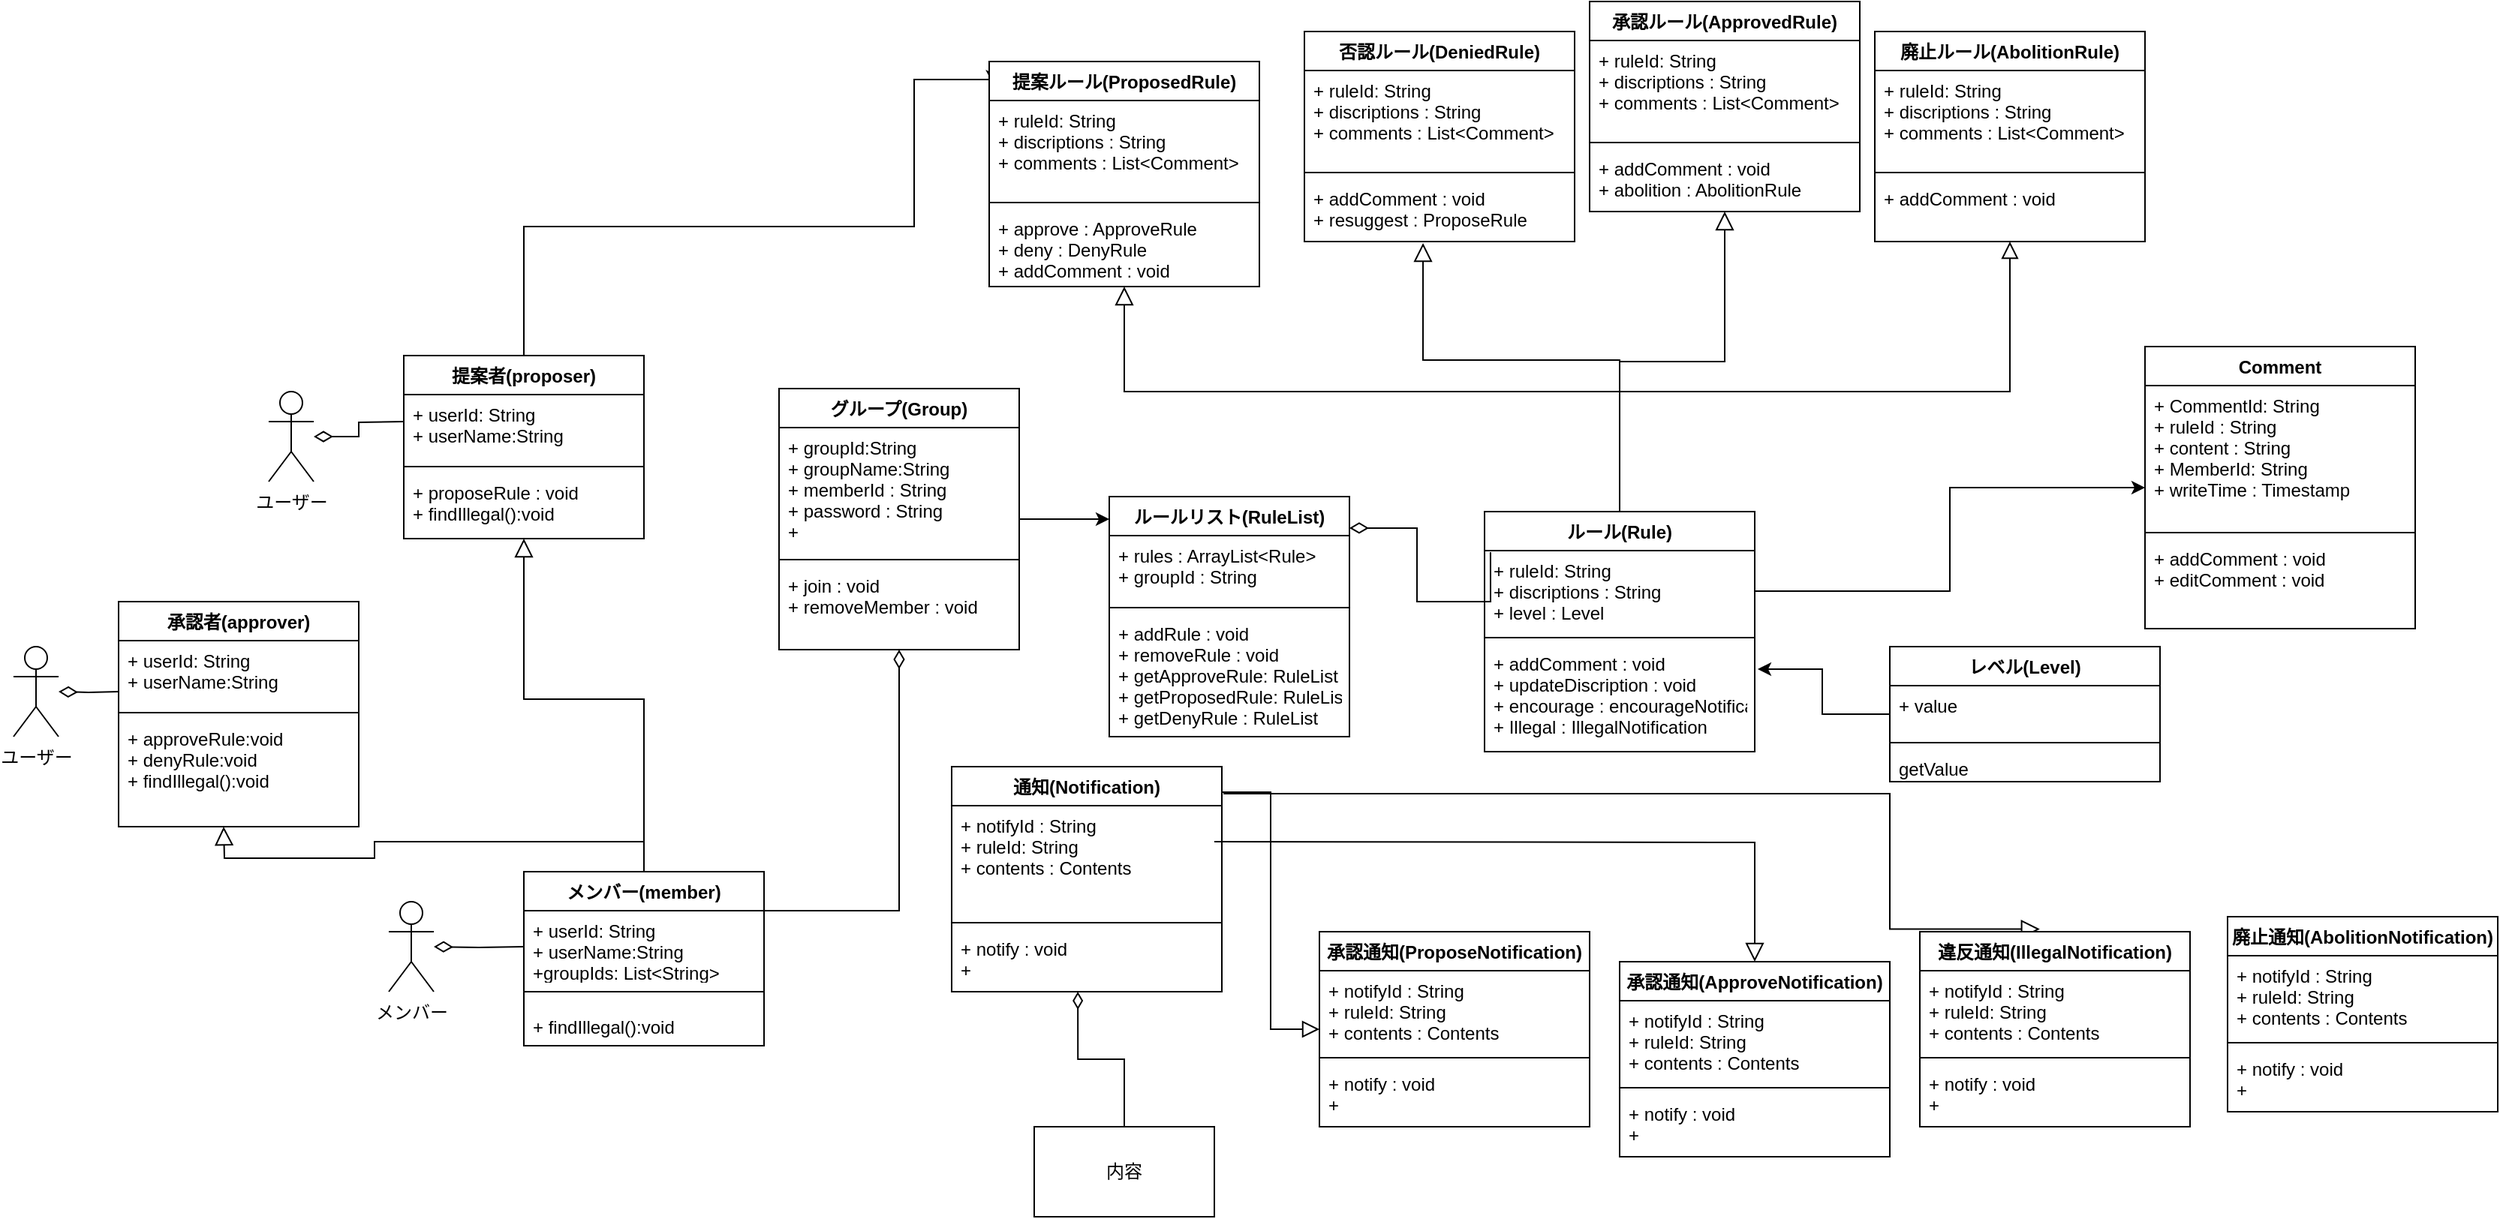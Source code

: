 <mxfile version="20.0.3" type="github">
  <diagram id="R2lEEEUBdFMjLlhIrx00" name="ドメインモデル図">
    <mxGraphModel dx="2036" dy="1712" grid="1" gridSize="10" guides="1" tooltips="1" connect="1" arrows="1" fold="1" page="1" pageScale="1" pageWidth="850" pageHeight="1100" math="0" shadow="0" extFonts="Permanent Marker^https://fonts.googleapis.com/css?family=Permanent+Marker">
      <root>
        <mxCell id="0" />
        <mxCell id="1" parent="0" />
        <mxCell id="-lfu1qbJymrr4VfXlg2W-14" style="edgeStyle=orthogonalEdgeStyle;rounded=0;orthogonalLoop=1;jettySize=auto;html=1;endArrow=diamondThin;endFill=0;endSize=10;" parent="1" target="-lfu1qbJymrr4VfXlg2W-4" edge="1">
          <mxGeometry relative="1" as="geometry">
            <mxPoint x="-130" y="270" as="sourcePoint" />
          </mxGeometry>
        </mxCell>
        <mxCell id="-lfu1qbJymrr4VfXlg2W-29" style="edgeStyle=orthogonalEdgeStyle;rounded=0;orthogonalLoop=1;jettySize=auto;html=1;endArrow=diamondThin;endFill=0;endSize=10;" parent="1" target="-lfu1qbJymrr4VfXlg2W-15" edge="1">
          <mxGeometry relative="1" as="geometry">
            <mxPoint x="60" y="90" as="sourcePoint" />
          </mxGeometry>
        </mxCell>
        <mxCell id="-lfu1qbJymrr4VfXlg2W-4" value="ユーザー" style="shape=umlActor;verticalLabelPosition=bottom;verticalAlign=top;html=1;outlineConnect=0;" parent="1" vertex="1">
          <mxGeometry x="-200" y="240" width="30" height="60" as="geometry" />
        </mxCell>
        <mxCell id="-lfu1qbJymrr4VfXlg2W-10" style="edgeStyle=orthogonalEdgeStyle;rounded=0;orthogonalLoop=1;jettySize=auto;html=1;entryX=1;entryY=0.131;entryDx=0;entryDy=0;endArrow=diamondThin;endFill=0;endSize=10;entryPerimeter=0;exitX=0.022;exitY=0.019;exitDx=0;exitDy=0;exitPerimeter=0;" parent="1" source="LZkpbplSb4T8Yxe4WdQG-29" target="LZkpbplSb4T8Yxe4WdQG-19" edge="1">
          <mxGeometry relative="1" as="geometry">
            <mxPoint x="780" y="128" as="sourcePoint" />
            <mxPoint x="490" y="120" as="targetPoint" />
            <Array as="points">
              <mxPoint x="784" y="210" />
              <mxPoint x="735" y="210" />
              <mxPoint x="735" y="161" />
            </Array>
          </mxGeometry>
        </mxCell>
        <mxCell id="-lfu1qbJymrr4VfXlg2W-51" style="edgeStyle=orthogonalEdgeStyle;rounded=0;orthogonalLoop=1;jettySize=auto;html=1;entryX=0.5;entryY=1;entryDx=0;entryDy=0;endArrow=block;endFill=0;endSize=10;entryPerimeter=0;" parent="1" source="LZkpbplSb4T8Yxe4WdQG-28" target="LZkpbplSb4T8Yxe4WdQG-39" edge="1">
          <mxGeometry relative="1" as="geometry">
            <mxPoint x="840" y="98" as="sourcePoint" />
            <mxPoint x="880" y="-90" as="targetPoint" />
          </mxGeometry>
        </mxCell>
        <mxCell id="-lfu1qbJymrr4VfXlg2W-53" style="edgeStyle=orthogonalEdgeStyle;rounded=0;orthogonalLoop=1;jettySize=auto;html=1;endArrow=block;endFill=0;endSize=10;entryX=0.439;entryY=1.024;entryDx=0;entryDy=0;entryPerimeter=0;" parent="1" target="LZkpbplSb4T8Yxe4WdQG-35" edge="1">
          <mxGeometry relative="1" as="geometry">
            <mxPoint x="870" y="150" as="sourcePoint" />
            <mxPoint x="710" y="-90" as="targetPoint" />
            <Array as="points">
              <mxPoint x="870" y="128" />
              <mxPoint x="870" y="49" />
              <mxPoint x="739" y="49" />
            </Array>
          </mxGeometry>
        </mxCell>
        <mxCell id="-lfu1qbJymrr4VfXlg2W-55" style="edgeStyle=orthogonalEdgeStyle;rounded=0;orthogonalLoop=1;jettySize=auto;html=1;entryX=0.5;entryY=1;entryDx=0;entryDy=0;endArrow=block;endFill=0;endSize=10;exitX=0.5;exitY=0;exitDx=0;exitDy=0;" parent="1" source="LZkpbplSb4T8Yxe4WdQG-28" target="LZkpbplSb4T8Yxe4WdQG-23" edge="1">
          <mxGeometry relative="1" as="geometry">
            <mxPoint x="780" y="128" as="sourcePoint" />
            <mxPoint x="590" y="-30" as="targetPoint" />
            <Array as="points">
              <mxPoint x="870" y="70" />
              <mxPoint x="540" y="70" />
            </Array>
          </mxGeometry>
        </mxCell>
        <mxCell id="SwidQcsUc46jRZbSCklb-14" style="edgeStyle=orthogonalEdgeStyle;rounded=0;orthogonalLoop=1;jettySize=auto;html=1;endArrow=block;endFill=0;endSize=9;strokeWidth=1;exitX=0.5;exitY=0;exitDx=0;exitDy=0;" parent="1" source="LZkpbplSb4T8Yxe4WdQG-28" target="LZkpbplSb4T8Yxe4WdQG-43" edge="1">
          <mxGeometry relative="1" as="geometry">
            <Array as="points">
              <mxPoint x="870" y="70" />
              <mxPoint x="1130" y="70" />
            </Array>
            <mxPoint x="780" y="60" as="sourcePoint" />
            <mxPoint x="1200" y="-90" as="targetPoint" />
          </mxGeometry>
        </mxCell>
        <mxCell id="-lfu1qbJymrr4VfXlg2W-15" value="ユーザー" style="shape=umlActor;verticalLabelPosition=bottom;verticalAlign=top;html=1;outlineConnect=0;" parent="1" vertex="1">
          <mxGeometry x="-30" y="70" width="30" height="60" as="geometry" />
        </mxCell>
        <mxCell id="-lfu1qbJymrr4VfXlg2W-22" value="メンバー" style="shape=umlActor;verticalLabelPosition=bottom;verticalAlign=top;html=1;outlineConnect=0;" parent="1" vertex="1">
          <mxGeometry x="50" y="410" width="30" height="60" as="geometry" />
        </mxCell>
        <mxCell id="-lfu1qbJymrr4VfXlg2W-38" style="edgeStyle=orthogonalEdgeStyle;rounded=0;orthogonalLoop=1;jettySize=auto;html=1;endArrow=diamondThin;endFill=0;endSize=10;exitX=1;exitY=0.25;exitDx=0;exitDy=0;entryX=0.5;entryY=1;entryDx=0;entryDy=0;" parent="1" source="LZkpbplSb4T8Yxe4WdQG-1" edge="1" target="LZkpbplSb4T8Yxe4WdQG-14">
          <mxGeometry relative="1" as="geometry">
            <mxPoint x="200" y="400" as="sourcePoint" />
            <mxPoint x="380" y="150" as="targetPoint" />
            <Array as="points">
              <mxPoint x="390" y="416" />
            </Array>
          </mxGeometry>
        </mxCell>
        <mxCell id="-lfu1qbJymrr4VfXlg2W-48" style="edgeStyle=orthogonalEdgeStyle;rounded=0;orthogonalLoop=1;jettySize=auto;html=1;endArrow=block;endFill=0;endSize=10;entryX=0.5;entryY=0;entryDx=0;entryDy=0;" parent="1" target="LZkpbplSb4T8Yxe4WdQG-65" edge="1">
          <mxGeometry relative="1" as="geometry">
            <mxPoint x="600" y="370" as="sourcePoint" />
            <mxPoint x="890" y="470" as="targetPoint" />
          </mxGeometry>
        </mxCell>
        <mxCell id="-lfu1qbJymrr4VfXlg2W-49" style="edgeStyle=orthogonalEdgeStyle;rounded=0;orthogonalLoop=1;jettySize=auto;html=1;endArrow=block;endFill=0;endSize=10;exitX=1.006;exitY=0.12;exitDx=0;exitDy=0;exitPerimeter=0;entryX=0.444;entryY=-0.013;entryDx=0;entryDy=0;entryPerimeter=0;" parent="1" source="LZkpbplSb4T8Yxe4WdQG-57" target="LZkpbplSb4T8Yxe4WdQG-61" edge="1">
          <mxGeometry relative="1" as="geometry">
            <mxPoint x="600" y="370" as="sourcePoint" />
            <mxPoint x="1050" y="410" as="targetPoint" />
            <Array as="points">
              <mxPoint x="1050" y="338" />
            </Array>
          </mxGeometry>
        </mxCell>
        <mxCell id="SwidQcsUc46jRZbSCklb-10" style="edgeStyle=orthogonalEdgeStyle;rounded=0;orthogonalLoop=1;jettySize=auto;html=1;endArrow=block;endFill=0;endSize=9;strokeWidth=1;exitX=1;exitY=0.113;exitDx=0;exitDy=0;exitPerimeter=0;" parent="1" source="LZkpbplSb4T8Yxe4WdQG-57" target="LZkpbplSb4T8Yxe4WdQG-69" edge="1">
          <mxGeometry relative="1" as="geometry">
            <mxPoint x="600" y="370" as="sourcePoint" />
            <mxPoint x="740" y="460" as="targetPoint" />
          </mxGeometry>
        </mxCell>
        <mxCell id="-lfu1qbJymrr4VfXlg2W-32" style="edgeStyle=orthogonalEdgeStyle;rounded=0;orthogonalLoop=1;jettySize=auto;html=1;endArrow=diamondThin;endFill=0;endSize=10;" parent="1" target="-lfu1qbJymrr4VfXlg2W-22" edge="1">
          <mxGeometry relative="1" as="geometry">
            <mxPoint x="140" y="440" as="sourcePoint" />
          </mxGeometry>
        </mxCell>
        <mxCell id="-lfu1qbJymrr4VfXlg2W-56" style="edgeStyle=orthogonalEdgeStyle;rounded=0;orthogonalLoop=1;jettySize=auto;html=1;endArrow=block;endFill=0;endSize=10;exitX=0.5;exitY=0;exitDx=0;exitDy=0;" parent="1" source="LZkpbplSb4T8Yxe4WdQG-1" edge="1">
          <mxGeometry relative="1" as="geometry">
            <mxPoint x="-60" y="360" as="targetPoint" />
          </mxGeometry>
        </mxCell>
        <mxCell id="-lfu1qbJymrr4VfXlg2W-57" style="edgeStyle=orthogonalEdgeStyle;rounded=0;orthogonalLoop=1;jettySize=auto;html=1;entryX=0.5;entryY=1;entryDx=0;entryDy=0;endArrow=block;endFill=0;endSize=10;exitX=0.5;exitY=0;exitDx=0;exitDy=0;" parent="1" source="LZkpbplSb4T8Yxe4WdQG-1" target="LZkpbplSb4T8Yxe4WdQG-10" edge="1">
          <mxGeometry relative="1" as="geometry">
            <Array as="points">
              <mxPoint x="220" y="275" />
              <mxPoint x="140" y="275" />
            </Array>
            <mxPoint x="140" y="130" as="targetPoint" />
          </mxGeometry>
        </mxCell>
        <mxCell id="SwidQcsUc46jRZbSCklb-4" style="edgeStyle=orthogonalEdgeStyle;rounded=0;orthogonalLoop=1;jettySize=auto;html=1;entryX=0.467;entryY=1;entryDx=0;entryDy=0;endArrow=diamondThin;endFill=0;endSize=9;entryPerimeter=0;" parent="1" source="SwidQcsUc46jRZbSCklb-3" target="LZkpbplSb4T8Yxe4WdQG-60" edge="1">
          <mxGeometry relative="1" as="geometry">
            <mxPoint x="540" y="400" as="targetPoint" />
          </mxGeometry>
        </mxCell>
        <mxCell id="SwidQcsUc46jRZbSCklb-3" value="内容" style="rounded=0;whiteSpace=wrap;html=1;" parent="1" vertex="1">
          <mxGeometry x="480" y="560" width="120" height="60" as="geometry" />
        </mxCell>
        <mxCell id="LZkpbplSb4T8Yxe4WdQG-1" value="メンバー(member)&#xa;" style="swimlane;fontStyle=1;align=center;verticalAlign=top;childLayout=stackLayout;horizontal=1;startSize=26;horizontalStack=0;resizeParent=1;resizeParentMax=0;resizeLast=0;collapsible=1;marginBottom=0;" vertex="1" parent="1">
          <mxGeometry x="140" y="390" width="160" height="116" as="geometry" />
        </mxCell>
        <mxCell id="LZkpbplSb4T8Yxe4WdQG-2" value="+ userId: String&#xa;+ userName:String&#xa;+groupIds: List&lt;String&gt;&#xa;&#xa;&#xa;" style="text;strokeColor=none;fillColor=none;align=left;verticalAlign=top;spacingLeft=4;spacingRight=4;overflow=hidden;rotatable=0;points=[[0,0.5],[1,0.5]];portConstraint=eastwest;" vertex="1" parent="LZkpbplSb4T8Yxe4WdQG-1">
          <mxGeometry y="26" width="160" height="44" as="geometry" />
        </mxCell>
        <mxCell id="LZkpbplSb4T8Yxe4WdQG-3" value="" style="line;strokeWidth=1;fillColor=none;align=left;verticalAlign=middle;spacingTop=-1;spacingLeft=3;spacingRight=3;rotatable=0;labelPosition=right;points=[];portConstraint=eastwest;" vertex="1" parent="LZkpbplSb4T8Yxe4WdQG-1">
          <mxGeometry y="70" width="160" height="20" as="geometry" />
        </mxCell>
        <mxCell id="LZkpbplSb4T8Yxe4WdQG-4" value="+ findIllegal():void" style="text;strokeColor=none;fillColor=none;align=left;verticalAlign=top;spacingLeft=4;spacingRight=4;overflow=hidden;rotatable=0;points=[[0,0.5],[1,0.5]];portConstraint=eastwest;" vertex="1" parent="LZkpbplSb4T8Yxe4WdQG-1">
          <mxGeometry y="90" width="160" height="26" as="geometry" />
        </mxCell>
        <mxCell id="LZkpbplSb4T8Yxe4WdQG-6" value="承認者(approver)" style="swimlane;fontStyle=1;align=center;verticalAlign=top;childLayout=stackLayout;horizontal=1;startSize=26;horizontalStack=0;resizeParent=1;resizeParentMax=0;resizeLast=0;collapsible=1;marginBottom=0;" vertex="1" parent="1">
          <mxGeometry x="-130" y="210" width="160" height="150" as="geometry" />
        </mxCell>
        <mxCell id="LZkpbplSb4T8Yxe4WdQG-7" value="+ userId: String&#xa;+ userName:String&#xa;" style="text;strokeColor=none;fillColor=none;align=left;verticalAlign=top;spacingLeft=4;spacingRight=4;overflow=hidden;rotatable=0;points=[[0,0.5],[1,0.5]];portConstraint=eastwest;" vertex="1" parent="LZkpbplSb4T8Yxe4WdQG-6">
          <mxGeometry y="26" width="160" height="44" as="geometry" />
        </mxCell>
        <mxCell id="LZkpbplSb4T8Yxe4WdQG-8" value="" style="line;strokeWidth=1;fillColor=none;align=left;verticalAlign=middle;spacingTop=-1;spacingLeft=3;spacingRight=3;rotatable=0;labelPosition=right;points=[];portConstraint=eastwest;" vertex="1" parent="LZkpbplSb4T8Yxe4WdQG-6">
          <mxGeometry y="70" width="160" height="8" as="geometry" />
        </mxCell>
        <mxCell id="LZkpbplSb4T8Yxe4WdQG-9" value="+ approveRule:void&#xa;+ denyRule:void&#xa;+ findIllegal():void" style="text;strokeColor=none;fillColor=none;align=left;verticalAlign=top;spacingLeft=4;spacingRight=4;overflow=hidden;rotatable=0;points=[[0,0.5],[1,0.5]];portConstraint=eastwest;" vertex="1" parent="LZkpbplSb4T8Yxe4WdQG-6">
          <mxGeometry y="78" width="160" height="72" as="geometry" />
        </mxCell>
        <mxCell id="LZkpbplSb4T8Yxe4WdQG-27" style="edgeStyle=orthogonalEdgeStyle;rounded=0;orthogonalLoop=1;jettySize=auto;html=1;entryX=0.013;entryY=0.098;entryDx=0;entryDy=0;entryPerimeter=0;" edge="1" parent="1" source="LZkpbplSb4T8Yxe4WdQG-10" target="LZkpbplSb4T8Yxe4WdQG-23">
          <mxGeometry relative="1" as="geometry">
            <Array as="points">
              <mxPoint x="140" y="-40" />
              <mxPoint x="400" y="-40" />
              <mxPoint x="400" y="-138" />
            </Array>
          </mxGeometry>
        </mxCell>
        <mxCell id="LZkpbplSb4T8Yxe4WdQG-10" value="提案者(proposer)" style="swimlane;fontStyle=1;align=center;verticalAlign=top;childLayout=stackLayout;horizontal=1;startSize=26;horizontalStack=0;resizeParent=1;resizeParentMax=0;resizeLast=0;collapsible=1;marginBottom=0;" vertex="1" parent="1">
          <mxGeometry x="60" y="46" width="160" height="122" as="geometry" />
        </mxCell>
        <mxCell id="LZkpbplSb4T8Yxe4WdQG-11" value="+ userId: String&#xa;+ userName:String&#xa;" style="text;strokeColor=none;fillColor=none;align=left;verticalAlign=top;spacingLeft=4;spacingRight=4;overflow=hidden;rotatable=0;points=[[0,0.5],[1,0.5]];portConstraint=eastwest;" vertex="1" parent="LZkpbplSb4T8Yxe4WdQG-10">
          <mxGeometry y="26" width="160" height="44" as="geometry" />
        </mxCell>
        <mxCell id="LZkpbplSb4T8Yxe4WdQG-12" value="" style="line;strokeWidth=1;fillColor=none;align=left;verticalAlign=middle;spacingTop=-1;spacingLeft=3;spacingRight=3;rotatable=0;labelPosition=right;points=[];portConstraint=eastwest;" vertex="1" parent="LZkpbplSb4T8Yxe4WdQG-10">
          <mxGeometry y="70" width="160" height="8" as="geometry" />
        </mxCell>
        <mxCell id="LZkpbplSb4T8Yxe4WdQG-13" value="+ proposeRule : void&#xa;+ findIllegal():void" style="text;strokeColor=none;fillColor=none;align=left;verticalAlign=top;spacingLeft=4;spacingRight=4;overflow=hidden;rotatable=0;points=[[0,0.5],[1,0.5]];portConstraint=eastwest;" vertex="1" parent="LZkpbplSb4T8Yxe4WdQG-10">
          <mxGeometry y="78" width="160" height="44" as="geometry" />
        </mxCell>
        <mxCell id="LZkpbplSb4T8Yxe4WdQG-52" style="edgeStyle=orthogonalEdgeStyle;rounded=0;orthogonalLoop=1;jettySize=auto;html=1;entryX=0;entryY=0.094;entryDx=0;entryDy=0;entryPerimeter=0;" edge="1" parent="1" source="LZkpbplSb4T8Yxe4WdQG-14" target="LZkpbplSb4T8Yxe4WdQG-19">
          <mxGeometry relative="1" as="geometry" />
        </mxCell>
        <mxCell id="LZkpbplSb4T8Yxe4WdQG-14" value="グループ(Group)" style="swimlane;fontStyle=1;align=center;verticalAlign=top;childLayout=stackLayout;horizontal=1;startSize=26;horizontalStack=0;resizeParent=1;resizeParentMax=0;resizeLast=0;collapsible=1;marginBottom=0;" vertex="1" parent="1">
          <mxGeometry x="310" y="68" width="160" height="174" as="geometry" />
        </mxCell>
        <mxCell id="LZkpbplSb4T8Yxe4WdQG-15" value="+ groupId:String&#xa;+ groupName:String&#xa;+ memberId : String&#xa;+ password : String&#xa;+ &#xa;&#xa;&#xa;&#xa;&#xa;" style="text;strokeColor=none;fillColor=none;align=left;verticalAlign=top;spacingLeft=4;spacingRight=4;overflow=hidden;rotatable=0;points=[[0,0.5],[1,0.5]];portConstraint=eastwest;" vertex="1" parent="LZkpbplSb4T8Yxe4WdQG-14">
          <mxGeometry y="26" width="160" height="84" as="geometry" />
        </mxCell>
        <mxCell id="LZkpbplSb4T8Yxe4WdQG-16" value="" style="line;strokeWidth=1;fillColor=none;align=left;verticalAlign=middle;spacingTop=-1;spacingLeft=3;spacingRight=3;rotatable=0;labelPosition=right;points=[];portConstraint=eastwest;" vertex="1" parent="LZkpbplSb4T8Yxe4WdQG-14">
          <mxGeometry y="110" width="160" height="8" as="geometry" />
        </mxCell>
        <mxCell id="LZkpbplSb4T8Yxe4WdQG-17" value="+ join : void&#xa;+ removeMember : void&#xa;&#xa;" style="text;strokeColor=none;fillColor=none;align=left;verticalAlign=top;spacingLeft=4;spacingRight=4;overflow=hidden;rotatable=0;points=[[0,0.5],[1,0.5]];portConstraint=eastwest;" vertex="1" parent="LZkpbplSb4T8Yxe4WdQG-14">
          <mxGeometry y="118" width="160" height="56" as="geometry" />
        </mxCell>
        <mxCell id="LZkpbplSb4T8Yxe4WdQG-19" value="ルールリスト(RuleList)" style="swimlane;fontStyle=1;align=center;verticalAlign=top;childLayout=stackLayout;horizontal=1;startSize=26;horizontalStack=0;resizeParent=1;resizeParentMax=0;resizeLast=0;collapsible=1;marginBottom=0;" vertex="1" parent="1">
          <mxGeometry x="530" y="140" width="160" height="160" as="geometry" />
        </mxCell>
        <mxCell id="LZkpbplSb4T8Yxe4WdQG-20" value="+ rules : ArrayList&lt;Rule&gt; &#xa;+ groupId : String&#xa;" style="text;strokeColor=none;fillColor=none;align=left;verticalAlign=top;spacingLeft=4;spacingRight=4;overflow=hidden;rotatable=0;points=[[0,0.5],[1,0.5]];portConstraint=eastwest;" vertex="1" parent="LZkpbplSb4T8Yxe4WdQG-19">
          <mxGeometry y="26" width="160" height="44" as="geometry" />
        </mxCell>
        <mxCell id="LZkpbplSb4T8Yxe4WdQG-21" value="" style="line;strokeWidth=1;fillColor=none;align=left;verticalAlign=middle;spacingTop=-1;spacingLeft=3;spacingRight=3;rotatable=0;labelPosition=right;points=[];portConstraint=eastwest;" vertex="1" parent="LZkpbplSb4T8Yxe4WdQG-19">
          <mxGeometry y="70" width="160" height="8" as="geometry" />
        </mxCell>
        <mxCell id="LZkpbplSb4T8Yxe4WdQG-22" value="+ addRule : void&#xa;+ removeRule : void&#xa;+ getApproveRule: RuleList&#xa;+ getProposedRule: RuleList&#xa;+ getDenyRule : RuleList" style="text;strokeColor=none;fillColor=none;align=left;verticalAlign=top;spacingLeft=4;spacingRight=4;overflow=hidden;rotatable=0;points=[[0,0.5],[1,0.5]];portConstraint=eastwest;" vertex="1" parent="LZkpbplSb4T8Yxe4WdQG-19">
          <mxGeometry y="78" width="160" height="82" as="geometry" />
        </mxCell>
        <mxCell id="LZkpbplSb4T8Yxe4WdQG-23" value="提案ルール(ProposedRule)" style="swimlane;fontStyle=1;align=center;verticalAlign=top;childLayout=stackLayout;horizontal=1;startSize=26;horizontalStack=0;resizeParent=1;resizeParentMax=0;resizeLast=0;collapsible=1;marginBottom=0;" vertex="1" parent="1">
          <mxGeometry x="450" y="-150" width="180" height="150" as="geometry" />
        </mxCell>
        <mxCell id="LZkpbplSb4T8Yxe4WdQG-24" value="+ ruleId: String&#xa;+ discriptions : String&#xa;+ comments : List&lt;Comment&gt;&#xa;&#xa;" style="text;strokeColor=none;fillColor=none;align=left;verticalAlign=top;spacingLeft=4;spacingRight=4;overflow=hidden;rotatable=0;points=[[0,0.5],[1,0.5]];portConstraint=eastwest;" vertex="1" parent="LZkpbplSb4T8Yxe4WdQG-23">
          <mxGeometry y="26" width="180" height="64" as="geometry" />
        </mxCell>
        <mxCell id="LZkpbplSb4T8Yxe4WdQG-25" value="" style="line;strokeWidth=1;fillColor=none;align=left;verticalAlign=middle;spacingTop=-1;spacingLeft=3;spacingRight=3;rotatable=0;labelPosition=right;points=[];portConstraint=eastwest;" vertex="1" parent="LZkpbplSb4T8Yxe4WdQG-23">
          <mxGeometry y="90" width="180" height="8" as="geometry" />
        </mxCell>
        <mxCell id="LZkpbplSb4T8Yxe4WdQG-26" value="+ approve : ApproveRule&#xa;+ deny : DenyRule&#xa;+ addComment : void&#xa;" style="text;strokeColor=none;fillColor=none;align=left;verticalAlign=top;spacingLeft=4;spacingRight=4;overflow=hidden;rotatable=0;points=[[0,0.5],[1,0.5]];portConstraint=eastwest;" vertex="1" parent="LZkpbplSb4T8Yxe4WdQG-23">
          <mxGeometry y="98" width="180" height="52" as="geometry" />
        </mxCell>
        <mxCell id="LZkpbplSb4T8Yxe4WdQG-28" value="ルール(Rule)" style="swimlane;fontStyle=1;align=center;verticalAlign=top;childLayout=stackLayout;horizontal=1;startSize=26;horizontalStack=0;resizeParent=1;resizeParentMax=0;resizeLast=0;collapsible=1;marginBottom=0;" vertex="1" parent="1">
          <mxGeometry x="780" y="150" width="180" height="160" as="geometry" />
        </mxCell>
        <mxCell id="LZkpbplSb4T8Yxe4WdQG-29" value="+ ruleId: String&#xa;+ discriptions : String&#xa;+ level : Level&#xa;" style="text;strokeColor=none;fillColor=none;align=left;verticalAlign=top;spacingLeft=4;spacingRight=4;overflow=hidden;rotatable=0;points=[[0,0.5],[1,0.5]];portConstraint=eastwest;" vertex="1" parent="LZkpbplSb4T8Yxe4WdQG-28">
          <mxGeometry y="26" width="180" height="54" as="geometry" />
        </mxCell>
        <mxCell id="LZkpbplSb4T8Yxe4WdQG-30" value="" style="line;strokeWidth=1;fillColor=none;align=left;verticalAlign=middle;spacingTop=-1;spacingLeft=3;spacingRight=3;rotatable=0;labelPosition=right;points=[];portConstraint=eastwest;" vertex="1" parent="LZkpbplSb4T8Yxe4WdQG-28">
          <mxGeometry y="80" width="180" height="8" as="geometry" />
        </mxCell>
        <mxCell id="LZkpbplSb4T8Yxe4WdQG-31" value="+ addComment : void&#xa;+ updateDiscription : void&#xa;+ encourage : encourageNotification&#xa;+ Illegal : IllegalNotification&#xa;&#xa; " style="text;strokeColor=none;fillColor=none;align=left;verticalAlign=top;spacingLeft=4;spacingRight=4;overflow=hidden;rotatable=0;points=[[0,0.5],[1,0.5]];portConstraint=eastwest;" vertex="1" parent="LZkpbplSb4T8Yxe4WdQG-28">
          <mxGeometry y="88" width="180" height="72" as="geometry" />
        </mxCell>
        <mxCell id="LZkpbplSb4T8Yxe4WdQG-32" value="否認ルール(DeniedRule)" style="swimlane;fontStyle=1;align=center;verticalAlign=top;childLayout=stackLayout;horizontal=1;startSize=26;horizontalStack=0;resizeParent=1;resizeParentMax=0;resizeLast=0;collapsible=1;marginBottom=0;" vertex="1" parent="1">
          <mxGeometry x="660" y="-170" width="180" height="140" as="geometry" />
        </mxCell>
        <mxCell id="LZkpbplSb4T8Yxe4WdQG-33" value="+ ruleId: String&#xa;+ discriptions : String&#xa;+ comments : List&lt;Comment&gt;&#xa;&#xa;" style="text;strokeColor=none;fillColor=none;align=left;verticalAlign=top;spacingLeft=4;spacingRight=4;overflow=hidden;rotatable=0;points=[[0,0.5],[1,0.5]];portConstraint=eastwest;" vertex="1" parent="LZkpbplSb4T8Yxe4WdQG-32">
          <mxGeometry y="26" width="180" height="64" as="geometry" />
        </mxCell>
        <mxCell id="LZkpbplSb4T8Yxe4WdQG-34" value="" style="line;strokeWidth=1;fillColor=none;align=left;verticalAlign=middle;spacingTop=-1;spacingLeft=3;spacingRight=3;rotatable=0;labelPosition=right;points=[];portConstraint=eastwest;" vertex="1" parent="LZkpbplSb4T8Yxe4WdQG-32">
          <mxGeometry y="90" width="180" height="8" as="geometry" />
        </mxCell>
        <mxCell id="LZkpbplSb4T8Yxe4WdQG-35" value="+ addComment : void&#xa;+ resuggest : ProposeRule&#xa;" style="text;strokeColor=none;fillColor=none;align=left;verticalAlign=top;spacingLeft=4;spacingRight=4;overflow=hidden;rotatable=0;points=[[0,0.5],[1,0.5]];portConstraint=eastwest;" vertex="1" parent="LZkpbplSb4T8Yxe4WdQG-32">
          <mxGeometry y="98" width="180" height="42" as="geometry" />
        </mxCell>
        <mxCell id="LZkpbplSb4T8Yxe4WdQG-36" value="承認ルール(ApprovedRule)" style="swimlane;fontStyle=1;align=center;verticalAlign=top;childLayout=stackLayout;horizontal=1;startSize=26;horizontalStack=0;resizeParent=1;resizeParentMax=0;resizeLast=0;collapsible=1;marginBottom=0;" vertex="1" parent="1">
          <mxGeometry x="850" y="-190" width="180" height="140" as="geometry" />
        </mxCell>
        <mxCell id="LZkpbplSb4T8Yxe4WdQG-37" value="+ ruleId: String&#xa;+ discriptions : String&#xa;+ comments : List&lt;Comment&gt;&#xa;&#xa;" style="text;strokeColor=none;fillColor=none;align=left;verticalAlign=top;spacingLeft=4;spacingRight=4;overflow=hidden;rotatable=0;points=[[0,0.5],[1,0.5]];portConstraint=eastwest;" vertex="1" parent="LZkpbplSb4T8Yxe4WdQG-36">
          <mxGeometry y="26" width="180" height="64" as="geometry" />
        </mxCell>
        <mxCell id="LZkpbplSb4T8Yxe4WdQG-38" value="" style="line;strokeWidth=1;fillColor=none;align=left;verticalAlign=middle;spacingTop=-1;spacingLeft=3;spacingRight=3;rotatable=0;labelPosition=right;points=[];portConstraint=eastwest;" vertex="1" parent="LZkpbplSb4T8Yxe4WdQG-36">
          <mxGeometry y="90" width="180" height="8" as="geometry" />
        </mxCell>
        <mxCell id="LZkpbplSb4T8Yxe4WdQG-39" value="+ addComment : void&#xa;+ abolition : AbolitionRule&#xa;" style="text;strokeColor=none;fillColor=none;align=left;verticalAlign=top;spacingLeft=4;spacingRight=4;overflow=hidden;rotatable=0;points=[[0,0.5],[1,0.5]];portConstraint=eastwest;" vertex="1" parent="LZkpbplSb4T8Yxe4WdQG-36">
          <mxGeometry y="98" width="180" height="42" as="geometry" />
        </mxCell>
        <mxCell id="LZkpbplSb4T8Yxe4WdQG-40" value="廃止ルール(AbolitionRule)" style="swimlane;fontStyle=1;align=center;verticalAlign=top;childLayout=stackLayout;horizontal=1;startSize=26;horizontalStack=0;resizeParent=1;resizeParentMax=0;resizeLast=0;collapsible=1;marginBottom=0;" vertex="1" parent="1">
          <mxGeometry x="1040" y="-170" width="180" height="140" as="geometry" />
        </mxCell>
        <mxCell id="LZkpbplSb4T8Yxe4WdQG-41" value="+ ruleId: String&#xa;+ discriptions : String&#xa;+ comments : List&lt;Comment&gt;&#xa;&#xa;" style="text;strokeColor=none;fillColor=none;align=left;verticalAlign=top;spacingLeft=4;spacingRight=4;overflow=hidden;rotatable=0;points=[[0,0.5],[1,0.5]];portConstraint=eastwest;" vertex="1" parent="LZkpbplSb4T8Yxe4WdQG-40">
          <mxGeometry y="26" width="180" height="64" as="geometry" />
        </mxCell>
        <mxCell id="LZkpbplSb4T8Yxe4WdQG-42" value="" style="line;strokeWidth=1;fillColor=none;align=left;verticalAlign=middle;spacingTop=-1;spacingLeft=3;spacingRight=3;rotatable=0;labelPosition=right;points=[];portConstraint=eastwest;" vertex="1" parent="LZkpbplSb4T8Yxe4WdQG-40">
          <mxGeometry y="90" width="180" height="8" as="geometry" />
        </mxCell>
        <mxCell id="LZkpbplSb4T8Yxe4WdQG-43" value="+ addComment : void&#xa;" style="text;strokeColor=none;fillColor=none;align=left;verticalAlign=top;spacingLeft=4;spacingRight=4;overflow=hidden;rotatable=0;points=[[0,0.5],[1,0.5]];portConstraint=eastwest;" vertex="1" parent="LZkpbplSb4T8Yxe4WdQG-40">
          <mxGeometry y="98" width="180" height="42" as="geometry" />
        </mxCell>
        <mxCell id="LZkpbplSb4T8Yxe4WdQG-44" value="Comment" style="swimlane;fontStyle=1;align=center;verticalAlign=top;childLayout=stackLayout;horizontal=1;startSize=26;horizontalStack=0;resizeParent=1;resizeParentMax=0;resizeLast=0;collapsible=1;marginBottom=0;" vertex="1" parent="1">
          <mxGeometry x="1220" y="40" width="180" height="188" as="geometry" />
        </mxCell>
        <mxCell id="LZkpbplSb4T8Yxe4WdQG-45" value="+ CommentId: String&#xa;+ ruleId : String&#xa;+ content : String&#xa;+ MemberId: String&#xa;+ writeTime : Timestamp&#xa;&#xa;" style="text;strokeColor=none;fillColor=none;align=left;verticalAlign=top;spacingLeft=4;spacingRight=4;overflow=hidden;rotatable=0;points=[[0,0.5],[1,0.5]];portConstraint=eastwest;" vertex="1" parent="LZkpbplSb4T8Yxe4WdQG-44">
          <mxGeometry y="26" width="180" height="94" as="geometry" />
        </mxCell>
        <mxCell id="LZkpbplSb4T8Yxe4WdQG-46" value="" style="line;strokeWidth=1;fillColor=none;align=left;verticalAlign=middle;spacingTop=-1;spacingLeft=3;spacingRight=3;rotatable=0;labelPosition=right;points=[];portConstraint=eastwest;" vertex="1" parent="LZkpbplSb4T8Yxe4WdQG-44">
          <mxGeometry y="120" width="180" height="8" as="geometry" />
        </mxCell>
        <mxCell id="LZkpbplSb4T8Yxe4WdQG-47" value="+ addComment : void&#xa;+ editComment : void" style="text;strokeColor=none;fillColor=none;align=left;verticalAlign=top;spacingLeft=4;spacingRight=4;overflow=hidden;rotatable=0;points=[[0,0.5],[1,0.5]];portConstraint=eastwest;" vertex="1" parent="LZkpbplSb4T8Yxe4WdQG-44">
          <mxGeometry y="128" width="180" height="60" as="geometry" />
        </mxCell>
        <mxCell id="LZkpbplSb4T8Yxe4WdQG-56" style="edgeStyle=orthogonalEdgeStyle;rounded=0;orthogonalLoop=1;jettySize=auto;html=1;entryX=1.011;entryY=0.236;entryDx=0;entryDy=0;entryPerimeter=0;" edge="1" parent="1" source="LZkpbplSb4T8Yxe4WdQG-48" target="LZkpbplSb4T8Yxe4WdQG-31">
          <mxGeometry relative="1" as="geometry" />
        </mxCell>
        <mxCell id="LZkpbplSb4T8Yxe4WdQG-48" value="レベル(Level)" style="swimlane;fontStyle=1;align=center;verticalAlign=top;childLayout=stackLayout;horizontal=1;startSize=26;horizontalStack=0;resizeParent=1;resizeParentMax=0;resizeLast=0;collapsible=1;marginBottom=0;" vertex="1" parent="1">
          <mxGeometry x="1050" y="240" width="180" height="90" as="geometry" />
        </mxCell>
        <mxCell id="LZkpbplSb4T8Yxe4WdQG-49" value="+ value" style="text;strokeColor=none;fillColor=none;align=left;verticalAlign=top;spacingLeft=4;spacingRight=4;overflow=hidden;rotatable=0;points=[[0,0.5],[1,0.5]];portConstraint=eastwest;" vertex="1" parent="LZkpbplSb4T8Yxe4WdQG-48">
          <mxGeometry y="26" width="180" height="34" as="geometry" />
        </mxCell>
        <mxCell id="LZkpbplSb4T8Yxe4WdQG-50" value="" style="line;strokeWidth=1;fillColor=none;align=left;verticalAlign=middle;spacingTop=-1;spacingLeft=3;spacingRight=3;rotatable=0;labelPosition=right;points=[];portConstraint=eastwest;" vertex="1" parent="LZkpbplSb4T8Yxe4WdQG-48">
          <mxGeometry y="60" width="180" height="8" as="geometry" />
        </mxCell>
        <mxCell id="LZkpbplSb4T8Yxe4WdQG-51" value="getValue&#xa;&#xa;&#xa; " style="text;strokeColor=none;fillColor=none;align=left;verticalAlign=top;spacingLeft=4;spacingRight=4;overflow=hidden;rotatable=0;points=[[0,0.5],[1,0.5]];portConstraint=eastwest;" vertex="1" parent="LZkpbplSb4T8Yxe4WdQG-48">
          <mxGeometry y="68" width="180" height="22" as="geometry" />
        </mxCell>
        <mxCell id="LZkpbplSb4T8Yxe4WdQG-53" style="edgeStyle=orthogonalEdgeStyle;rounded=0;orthogonalLoop=1;jettySize=auto;html=1;" edge="1" parent="1" source="LZkpbplSb4T8Yxe4WdQG-29" target="LZkpbplSb4T8Yxe4WdQG-44">
          <mxGeometry relative="1" as="geometry" />
        </mxCell>
        <mxCell id="LZkpbplSb4T8Yxe4WdQG-57" value="通知(Notification)" style="swimlane;fontStyle=1;align=center;verticalAlign=top;childLayout=stackLayout;horizontal=1;startSize=26;horizontalStack=0;resizeParent=1;resizeParentMax=0;resizeLast=0;collapsible=1;marginBottom=0;" vertex="1" parent="1">
          <mxGeometry x="425" y="320" width="180" height="150" as="geometry" />
        </mxCell>
        <mxCell id="LZkpbplSb4T8Yxe4WdQG-58" value="+ notifyId : String&#xa;+ ruleId: String&#xa;+ contents : Contents  " style="text;strokeColor=none;fillColor=none;align=left;verticalAlign=top;spacingLeft=4;spacingRight=4;overflow=hidden;rotatable=0;points=[[0,0.5],[1,0.5]];portConstraint=eastwest;" vertex="1" parent="LZkpbplSb4T8Yxe4WdQG-57">
          <mxGeometry y="26" width="180" height="74" as="geometry" />
        </mxCell>
        <mxCell id="LZkpbplSb4T8Yxe4WdQG-59" value="" style="line;strokeWidth=1;fillColor=none;align=left;verticalAlign=middle;spacingTop=-1;spacingLeft=3;spacingRight=3;rotatable=0;labelPosition=right;points=[];portConstraint=eastwest;" vertex="1" parent="LZkpbplSb4T8Yxe4WdQG-57">
          <mxGeometry y="100" width="180" height="8" as="geometry" />
        </mxCell>
        <mxCell id="LZkpbplSb4T8Yxe4WdQG-60" value="+ notify : void&#xa;+ &#xa;" style="text;strokeColor=none;fillColor=none;align=left;verticalAlign=top;spacingLeft=4;spacingRight=4;overflow=hidden;rotatable=0;points=[[0,0.5],[1,0.5]];portConstraint=eastwest;" vertex="1" parent="LZkpbplSb4T8Yxe4WdQG-57">
          <mxGeometry y="108" width="180" height="42" as="geometry" />
        </mxCell>
        <mxCell id="LZkpbplSb4T8Yxe4WdQG-61" value="違反通知(IllegalNotification)" style="swimlane;fontStyle=1;align=center;verticalAlign=top;childLayout=stackLayout;horizontal=1;startSize=26;horizontalStack=0;resizeParent=1;resizeParentMax=0;resizeLast=0;collapsible=1;marginBottom=0;" vertex="1" parent="1">
          <mxGeometry x="1070" y="430" width="180" height="130" as="geometry" />
        </mxCell>
        <mxCell id="LZkpbplSb4T8Yxe4WdQG-62" value="+ notifyId : String&#xa;+ ruleId: String&#xa;+ contents : Contents  " style="text;strokeColor=none;fillColor=none;align=left;verticalAlign=top;spacingLeft=4;spacingRight=4;overflow=hidden;rotatable=0;points=[[0,0.5],[1,0.5]];portConstraint=eastwest;" vertex="1" parent="LZkpbplSb4T8Yxe4WdQG-61">
          <mxGeometry y="26" width="180" height="54" as="geometry" />
        </mxCell>
        <mxCell id="LZkpbplSb4T8Yxe4WdQG-63" value="" style="line;strokeWidth=1;fillColor=none;align=left;verticalAlign=middle;spacingTop=-1;spacingLeft=3;spacingRight=3;rotatable=0;labelPosition=right;points=[];portConstraint=eastwest;" vertex="1" parent="LZkpbplSb4T8Yxe4WdQG-61">
          <mxGeometry y="80" width="180" height="8" as="geometry" />
        </mxCell>
        <mxCell id="LZkpbplSb4T8Yxe4WdQG-64" value="+ notify : void&#xa;+ &#xa;" style="text;strokeColor=none;fillColor=none;align=left;verticalAlign=top;spacingLeft=4;spacingRight=4;overflow=hidden;rotatable=0;points=[[0,0.5],[1,0.5]];portConstraint=eastwest;" vertex="1" parent="LZkpbplSb4T8Yxe4WdQG-61">
          <mxGeometry y="88" width="180" height="42" as="geometry" />
        </mxCell>
        <mxCell id="LZkpbplSb4T8Yxe4WdQG-65" value="承認通知(ApproveNotification)" style="swimlane;fontStyle=1;align=center;verticalAlign=top;childLayout=stackLayout;horizontal=1;startSize=26;horizontalStack=0;resizeParent=1;resizeParentMax=0;resizeLast=0;collapsible=1;marginBottom=0;" vertex="1" parent="1">
          <mxGeometry x="870" y="450" width="180" height="130" as="geometry" />
        </mxCell>
        <mxCell id="LZkpbplSb4T8Yxe4WdQG-66" value="+ notifyId : String&#xa;+ ruleId: String&#xa;+ contents : Contents  " style="text;strokeColor=none;fillColor=none;align=left;verticalAlign=top;spacingLeft=4;spacingRight=4;overflow=hidden;rotatable=0;points=[[0,0.5],[1,0.5]];portConstraint=eastwest;" vertex="1" parent="LZkpbplSb4T8Yxe4WdQG-65">
          <mxGeometry y="26" width="180" height="54" as="geometry" />
        </mxCell>
        <mxCell id="LZkpbplSb4T8Yxe4WdQG-67" value="" style="line;strokeWidth=1;fillColor=none;align=left;verticalAlign=middle;spacingTop=-1;spacingLeft=3;spacingRight=3;rotatable=0;labelPosition=right;points=[];portConstraint=eastwest;" vertex="1" parent="LZkpbplSb4T8Yxe4WdQG-65">
          <mxGeometry y="80" width="180" height="8" as="geometry" />
        </mxCell>
        <mxCell id="LZkpbplSb4T8Yxe4WdQG-68" value="+ notify : void&#xa;+ &#xa;" style="text;strokeColor=none;fillColor=none;align=left;verticalAlign=top;spacingLeft=4;spacingRight=4;overflow=hidden;rotatable=0;points=[[0,0.5],[1,0.5]];portConstraint=eastwest;" vertex="1" parent="LZkpbplSb4T8Yxe4WdQG-65">
          <mxGeometry y="88" width="180" height="42" as="geometry" />
        </mxCell>
        <mxCell id="LZkpbplSb4T8Yxe4WdQG-69" value="承認通知(ProposeNotification)" style="swimlane;fontStyle=1;align=center;verticalAlign=top;childLayout=stackLayout;horizontal=1;startSize=26;horizontalStack=0;resizeParent=1;resizeParentMax=0;resizeLast=0;collapsible=1;marginBottom=0;" vertex="1" parent="1">
          <mxGeometry x="670" y="430" width="180" height="130" as="geometry" />
        </mxCell>
        <mxCell id="LZkpbplSb4T8Yxe4WdQG-70" value="+ notifyId : String&#xa;+ ruleId: String&#xa;+ contents : Contents  " style="text;strokeColor=none;fillColor=none;align=left;verticalAlign=top;spacingLeft=4;spacingRight=4;overflow=hidden;rotatable=0;points=[[0,0.5],[1,0.5]];portConstraint=eastwest;" vertex="1" parent="LZkpbplSb4T8Yxe4WdQG-69">
          <mxGeometry y="26" width="180" height="54" as="geometry" />
        </mxCell>
        <mxCell id="LZkpbplSb4T8Yxe4WdQG-71" value="" style="line;strokeWidth=1;fillColor=none;align=left;verticalAlign=middle;spacingTop=-1;spacingLeft=3;spacingRight=3;rotatable=0;labelPosition=right;points=[];portConstraint=eastwest;" vertex="1" parent="LZkpbplSb4T8Yxe4WdQG-69">
          <mxGeometry y="80" width="180" height="8" as="geometry" />
        </mxCell>
        <mxCell id="LZkpbplSb4T8Yxe4WdQG-72" value="+ notify : void&#xa;+ &#xa;" style="text;strokeColor=none;fillColor=none;align=left;verticalAlign=top;spacingLeft=4;spacingRight=4;overflow=hidden;rotatable=0;points=[[0,0.5],[1,0.5]];portConstraint=eastwest;" vertex="1" parent="LZkpbplSb4T8Yxe4WdQG-69">
          <mxGeometry y="88" width="180" height="42" as="geometry" />
        </mxCell>
        <mxCell id="LZkpbplSb4T8Yxe4WdQG-73" value="廃止通知(AbolitionNotification)" style="swimlane;fontStyle=1;align=center;verticalAlign=top;childLayout=stackLayout;horizontal=1;startSize=26;horizontalStack=0;resizeParent=1;resizeParentMax=0;resizeLast=0;collapsible=1;marginBottom=0;" vertex="1" parent="1">
          <mxGeometry x="1275" y="420" width="180" height="130" as="geometry" />
        </mxCell>
        <mxCell id="LZkpbplSb4T8Yxe4WdQG-74" value="+ notifyId : String&#xa;+ ruleId: String&#xa;+ contents : Contents  " style="text;strokeColor=none;fillColor=none;align=left;verticalAlign=top;spacingLeft=4;spacingRight=4;overflow=hidden;rotatable=0;points=[[0,0.5],[1,0.5]];portConstraint=eastwest;" vertex="1" parent="LZkpbplSb4T8Yxe4WdQG-73">
          <mxGeometry y="26" width="180" height="54" as="geometry" />
        </mxCell>
        <mxCell id="LZkpbplSb4T8Yxe4WdQG-75" value="" style="line;strokeWidth=1;fillColor=none;align=left;verticalAlign=middle;spacingTop=-1;spacingLeft=3;spacingRight=3;rotatable=0;labelPosition=right;points=[];portConstraint=eastwest;" vertex="1" parent="LZkpbplSb4T8Yxe4WdQG-73">
          <mxGeometry y="80" width="180" height="8" as="geometry" />
        </mxCell>
        <mxCell id="LZkpbplSb4T8Yxe4WdQG-76" value="+ notify : void&#xa;+ &#xa;" style="text;strokeColor=none;fillColor=none;align=left;verticalAlign=top;spacingLeft=4;spacingRight=4;overflow=hidden;rotatable=0;points=[[0,0.5],[1,0.5]];portConstraint=eastwest;" vertex="1" parent="LZkpbplSb4T8Yxe4WdQG-73">
          <mxGeometry y="88" width="180" height="42" as="geometry" />
        </mxCell>
      </root>
    </mxGraphModel>
  </diagram>
</mxfile>
